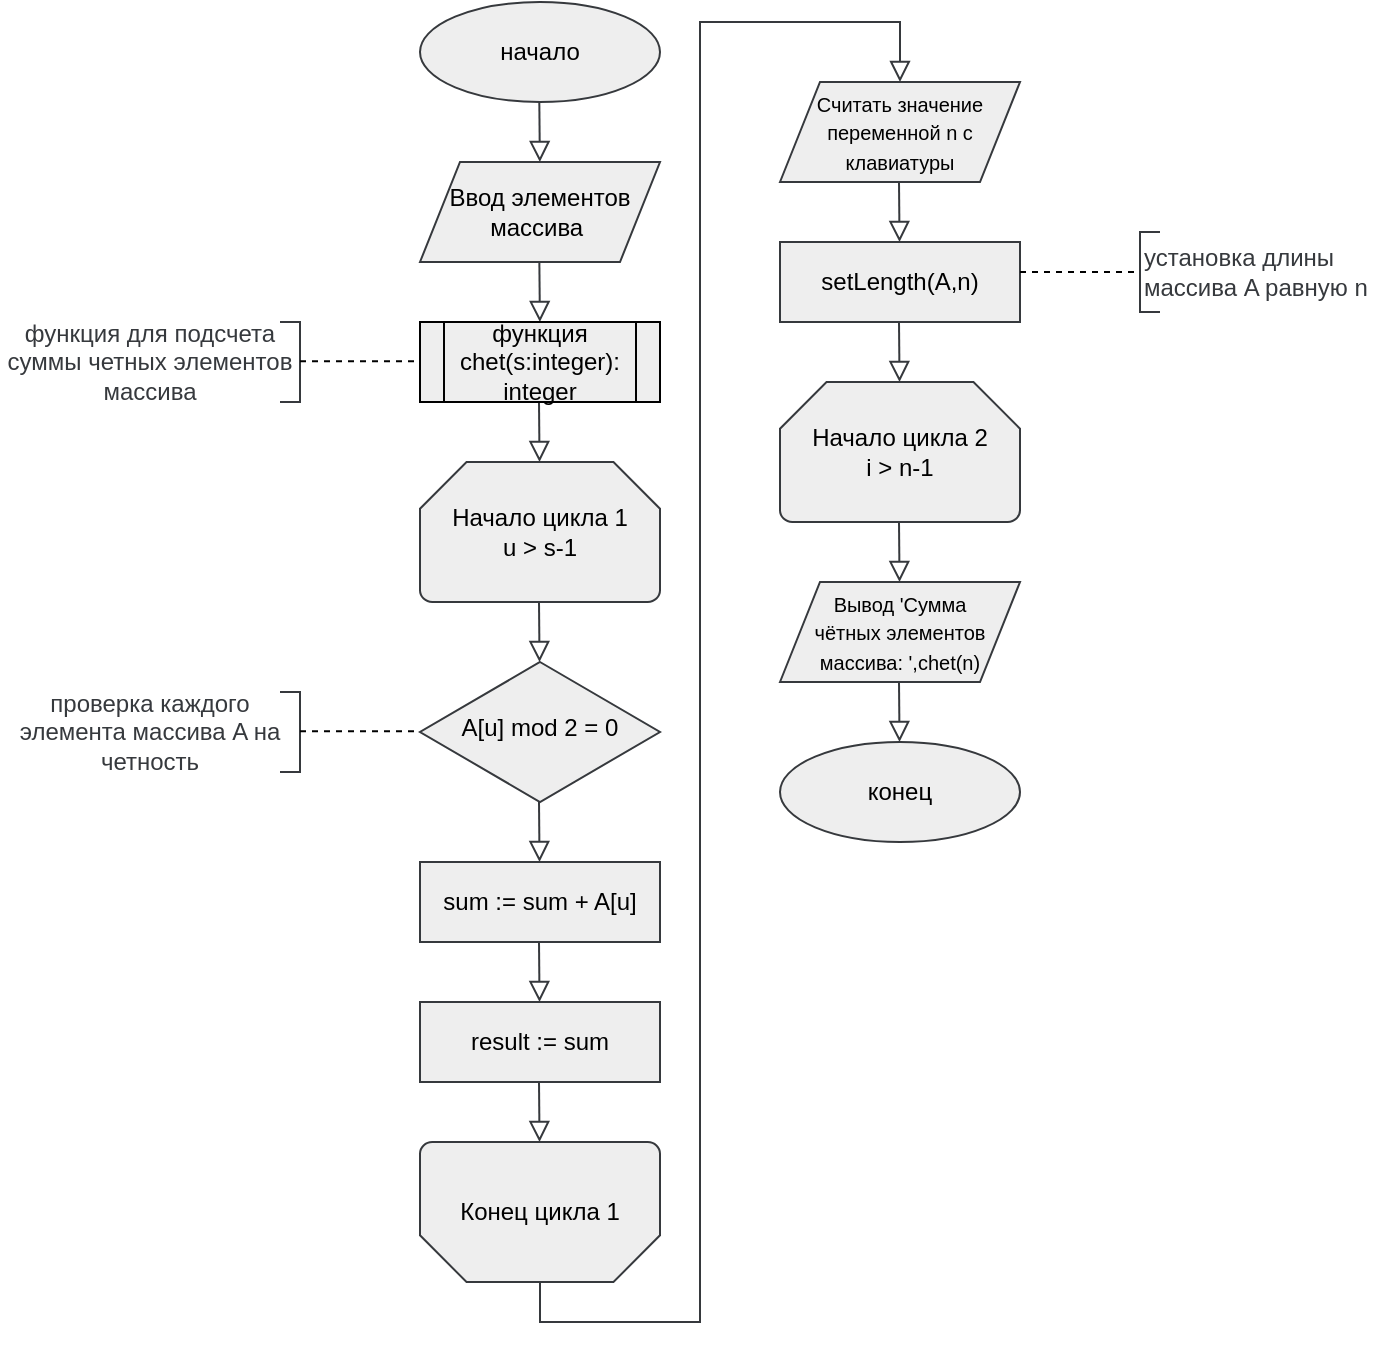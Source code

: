 <mxfile version="22.1.2" type="device">
  <diagram id="C5RBs43oDa-KdzZeNtuy" name="Page-1">
    <mxGraphModel dx="2175" dy="613" grid="1" gridSize="10" guides="1" tooltips="1" connect="1" arrows="1" fold="1" page="1" pageScale="1" pageWidth="827" pageHeight="1169" background="none" math="0" shadow="0">
      <root>
        <mxCell id="WIyWlLk6GJQsqaUBKTNV-0" />
        <mxCell id="WIyWlLk6GJQsqaUBKTNV-1" parent="WIyWlLk6GJQsqaUBKTNV-0" />
        <mxCell id="O6kwRCL_06sW0Yhjf2Mc-2" value="начало" style="ellipse;whiteSpace=wrap;html=1;strokeColor=#36393d;fillColor=#eeeeee;fontColor=#000000;" parent="WIyWlLk6GJQsqaUBKTNV-1" vertex="1">
          <mxGeometry x="-620" y="40" width="120" height="50" as="geometry" />
        </mxCell>
        <mxCell id="CJra_WSzJUt3smpGOyG3-4" value="Начало цикла 1&lt;br&gt;u &amp;gt; s-1" style="strokeWidth=1;html=1;shape=mxgraph.flowchart.loop_limit;whiteSpace=wrap;strokeColor=#36393d;fillColor=#eeeeee;fontColor=#000000;" parent="WIyWlLk6GJQsqaUBKTNV-1" vertex="1">
          <mxGeometry x="-620" y="270" width="120" height="70" as="geometry" />
        </mxCell>
        <mxCell id="CJra_WSzJUt3smpGOyG3-8" value="Ввод элементов&lt;br&gt;массива&amp;nbsp;" style="shape=parallelogram;perimeter=parallelogramPerimeter;whiteSpace=wrap;html=1;fixedSize=1;strokeColor=#36393d;fillColor=#eeeeee;fontColor=#000000;" parent="WIyWlLk6GJQsqaUBKTNV-1" vertex="1">
          <mxGeometry x="-620" y="120" width="120" height="50" as="geometry" />
        </mxCell>
        <mxCell id="CJra_WSzJUt3smpGOyG3-32" value="" style="rounded=0;html=1;jettySize=auto;orthogonalLoop=1;fontSize=11;endArrow=block;endFill=0;endSize=8;strokeWidth=1;shadow=0;labelBackgroundColor=none;edgeStyle=orthogonalEdgeStyle;strokeColor=#36393d;fillColor=#eeeeee;fontColor=#000000;" parent="WIyWlLk6GJQsqaUBKTNV-1" edge="1">
          <mxGeometry relative="1" as="geometry">
            <mxPoint x="-560.34" y="90" as="sourcePoint" />
            <mxPoint x="-560.07" y="120" as="targetPoint" />
          </mxGeometry>
        </mxCell>
        <mxCell id="CJra_WSzJUt3smpGOyG3-35" value="" style="rounded=0;html=1;jettySize=auto;orthogonalLoop=1;fontSize=11;endArrow=block;endFill=0;endSize=8;strokeWidth=1;shadow=0;labelBackgroundColor=none;edgeStyle=orthogonalEdgeStyle;strokeColor=#36393d;fillColor=#eeeeee;fontColor=#000000;" parent="WIyWlLk6GJQsqaUBKTNV-1" edge="1">
          <mxGeometry relative="1" as="geometry">
            <mxPoint x="-560.32" y="170" as="sourcePoint" />
            <mxPoint x="-560.05" y="200" as="targetPoint" />
          </mxGeometry>
        </mxCell>
        <mxCell id="Kg9K-jLbq-SvP9runcIR-1" value="" style="rounded=0;html=1;jettySize=auto;orthogonalLoop=1;fontSize=11;endArrow=block;endFill=0;endSize=8;strokeWidth=1;shadow=0;labelBackgroundColor=none;edgeStyle=orthogonalEdgeStyle;strokeColor=#36393d;fillColor=#eeeeee;fontColor=#000000;" parent="WIyWlLk6GJQsqaUBKTNV-1" edge="1">
          <mxGeometry relative="1" as="geometry">
            <mxPoint x="-560.5" y="240" as="sourcePoint" />
            <mxPoint x="-560.23" y="270" as="targetPoint" />
          </mxGeometry>
        </mxCell>
        <mxCell id="Kg9K-jLbq-SvP9runcIR-3" value="" style="rounded=0;html=1;jettySize=auto;orthogonalLoop=1;fontSize=11;endArrow=block;endFill=0;endSize=8;strokeWidth=1;shadow=0;labelBackgroundColor=none;edgeStyle=orthogonalEdgeStyle;strokeColor=#36393d;fillColor=#eeeeee;fontColor=#000000;" parent="WIyWlLk6GJQsqaUBKTNV-1" edge="1">
          <mxGeometry relative="1" as="geometry">
            <mxPoint x="-560.5" y="340" as="sourcePoint" />
            <mxPoint x="-560.23" y="370" as="targetPoint" />
          </mxGeometry>
        </mxCell>
        <mxCell id="Kg9K-jLbq-SvP9runcIR-16" value="Конец цикла 1" style="strokeWidth=1;html=1;shape=mxgraph.flowchart.loop_limit;whiteSpace=wrap;strokeColor=#36393d;fillColor=#eeeeee;fontColor=#000000;direction=west;" parent="WIyWlLk6GJQsqaUBKTNV-1" vertex="1">
          <mxGeometry x="-620" y="610" width="120" height="70" as="geometry" />
        </mxCell>
        <mxCell id="Kg9K-jLbq-SvP9runcIR-18" value="конец" style="ellipse;whiteSpace=wrap;html=1;strokeColor=#36393d;fillColor=#eeeeee;fontColor=#000000;" parent="WIyWlLk6GJQsqaUBKTNV-1" vertex="1">
          <mxGeometry x="-440" y="410" width="120" height="50" as="geometry" />
        </mxCell>
        <mxCell id="SMtHybRJAJT8ehfguQuV-1" value="&lt;div&gt;&lt;font style=&quot;font-size: 12px;&quot;&gt;setLength(A,n)&lt;/font&gt;&lt;/div&gt;" style="rounded=0;whiteSpace=wrap;html=1;strokeColor=#36393d;fillColor=#eeeeee;fontColor=#000000;" parent="WIyWlLk6GJQsqaUBKTNV-1" vertex="1">
          <mxGeometry x="-440" y="160" width="120" height="40" as="geometry" />
        </mxCell>
        <mxCell id="SMtHybRJAJT8ehfguQuV-19" value="&lt;font style=&quot;font-size: 10px;&quot;&gt;Вывод&amp;nbsp;&#39;Сумма &lt;br&gt;чётных элементов массива: &#39;,chet(n)&lt;/font&gt;" style="shape=parallelogram;perimeter=parallelogramPerimeter;whiteSpace=wrap;html=1;fixedSize=1;strokeColor=#36393d;fillColor=#eeeeee;fontColor=#000000;" parent="WIyWlLk6GJQsqaUBKTNV-1" vertex="1">
          <mxGeometry x="-440" y="330" width="120" height="50" as="geometry" />
        </mxCell>
        <mxCell id="2xioK6IHDwXSdCJLh5u1-2" value="" style="rounded=0;html=1;jettySize=auto;orthogonalLoop=1;fontSize=11;endArrow=block;endFill=0;endSize=8;strokeWidth=1;shadow=0;labelBackgroundColor=none;edgeStyle=orthogonalEdgeStyle;strokeColor=#36393d;fillColor=#eeeeee;fontColor=#000000;" parent="WIyWlLk6GJQsqaUBKTNV-1" edge="1">
          <mxGeometry relative="1" as="geometry">
            <mxPoint x="-560.5" y="580" as="sourcePoint" />
            <mxPoint x="-560.23" y="610" as="targetPoint" />
          </mxGeometry>
        </mxCell>
        <mxCell id="2xioK6IHDwXSdCJLh5u1-5" value="" style="rounded=0;html=1;jettySize=auto;orthogonalLoop=1;fontSize=11;endArrow=block;endFill=0;endSize=8;strokeWidth=1;shadow=0;labelBackgroundColor=none;edgeStyle=orthogonalEdgeStyle;strokeColor=#36393d;fillColor=#eeeeee;fontColor=#000000;exitX=0.5;exitY=0;exitDx=0;exitDy=0;exitPerimeter=0;" parent="WIyWlLk6GJQsqaUBKTNV-1" edge="1" source="Kg9K-jLbq-SvP9runcIR-16">
          <mxGeometry relative="1" as="geometry">
            <mxPoint x="-560.5" y="760" as="sourcePoint" />
            <mxPoint x="-380" y="80" as="targetPoint" />
            <Array as="points">
              <mxPoint x="-560" y="700" />
              <mxPoint x="-480" y="700" />
              <mxPoint x="-480" y="50" />
              <mxPoint x="-380" y="50" />
            </Array>
          </mxGeometry>
        </mxCell>
        <mxCell id="2xioK6IHDwXSdCJLh5u1-9" value="" style="rounded=0;html=1;jettySize=auto;orthogonalLoop=1;fontSize=11;endArrow=block;endFill=0;endSize=8;strokeWidth=1;shadow=0;labelBackgroundColor=none;edgeStyle=orthogonalEdgeStyle;strokeColor=#36393d;fillColor=#eeeeee;fontColor=#000000;" parent="WIyWlLk6GJQsqaUBKTNV-1" edge="1">
          <mxGeometry relative="1" as="geometry">
            <mxPoint x="-380.5" y="130" as="sourcePoint" />
            <mxPoint x="-380.23" y="160" as="targetPoint" />
          </mxGeometry>
        </mxCell>
        <mxCell id="2xioK6IHDwXSdCJLh5u1-16" value="" style="rounded=0;html=1;jettySize=auto;orthogonalLoop=1;fontSize=11;endArrow=block;endFill=0;endSize=8;strokeWidth=1;shadow=0;labelBackgroundColor=none;edgeStyle=orthogonalEdgeStyle;strokeColor=#36393d;fillColor=#eeeeee;fontColor=#000000;" parent="WIyWlLk6GJQsqaUBKTNV-1" edge="1">
          <mxGeometry relative="1" as="geometry">
            <mxPoint x="-380.5" y="200" as="sourcePoint" />
            <mxPoint x="-380.23" y="230" as="targetPoint" />
          </mxGeometry>
        </mxCell>
        <mxCell id="igNxfUoESS7doEl0TZz6-0" value="функция&lt;br&gt;chet(s:integer):&lt;br&gt;integer" style="shape=process;whiteSpace=wrap;html=1;backgroundOutline=1;fillColor=#eeeeee;" parent="WIyWlLk6GJQsqaUBKTNV-1" vertex="1">
          <mxGeometry x="-620" y="200" width="120" height="40" as="geometry" />
        </mxCell>
        <mxCell id="pQWmkz21Sc7zjETpaTld-0" value="sum := sum + A[u]" style="rounded=0;whiteSpace=wrap;html=1;strokeColor=#36393d;fillColor=#eeeeee;fontColor=#000000;" parent="WIyWlLk6GJQsqaUBKTNV-1" vertex="1">
          <mxGeometry x="-620" y="470" width="120" height="40" as="geometry" />
        </mxCell>
        <mxCell id="pQWmkz21Sc7zjETpaTld-1" value="&lt;div&gt;result := sum&lt;br&gt;&lt;/div&gt;" style="rounded=0;whiteSpace=wrap;html=1;strokeColor=#36393d;fillColor=#eeeeee;fontColor=#000000;" parent="WIyWlLk6GJQsqaUBKTNV-1" vertex="1">
          <mxGeometry x="-620" y="540" width="120" height="40" as="geometry" />
        </mxCell>
        <mxCell id="pQWmkz21Sc7zjETpaTld-2" value="" style="rounded=0;html=1;jettySize=auto;orthogonalLoop=1;fontSize=11;endArrow=block;endFill=0;endSize=8;strokeWidth=1;shadow=0;labelBackgroundColor=none;edgeStyle=orthogonalEdgeStyle;strokeColor=#36393d;fillColor=#eeeeee;fontColor=#000000;" parent="WIyWlLk6GJQsqaUBKTNV-1" edge="1">
          <mxGeometry relative="1" as="geometry">
            <mxPoint x="-560.5" y="440" as="sourcePoint" />
            <mxPoint x="-560.23" y="470" as="targetPoint" />
          </mxGeometry>
        </mxCell>
        <mxCell id="pQWmkz21Sc7zjETpaTld-4" value="" style="rounded=0;html=1;jettySize=auto;orthogonalLoop=1;fontSize=11;endArrow=block;endFill=0;endSize=8;strokeWidth=1;shadow=0;labelBackgroundColor=none;edgeStyle=orthogonalEdgeStyle;strokeColor=#36393d;fillColor=#eeeeee;fontColor=#000000;" parent="WIyWlLk6GJQsqaUBKTNV-1" edge="1">
          <mxGeometry relative="1" as="geometry">
            <mxPoint x="-560.5" y="510" as="sourcePoint" />
            <mxPoint x="-560.23" y="540" as="targetPoint" />
          </mxGeometry>
        </mxCell>
        <mxCell id="pQWmkz21Sc7zjETpaTld-5" value="" style="strokeWidth=1;html=1;shape=mxgraph.flowchart.annotation_1;align=left;pointerEvents=1;direction=east;strokeColor=#36393d;rotation=-180;" parent="WIyWlLk6GJQsqaUBKTNV-1" vertex="1">
          <mxGeometry x="-690" y="200" width="10" height="40" as="geometry" />
        </mxCell>
        <mxCell id="pQWmkz21Sc7zjETpaTld-6" value="функция&amp;nbsp;для подсчета суммы четных элементов массива" style="text;html=1;strokeColor=none;fillColor=none;align=center;verticalAlign=middle;whiteSpace=wrap;rounded=0;fontColor=#36393d;" parent="WIyWlLk6GJQsqaUBKTNV-1" vertex="1">
          <mxGeometry x="-830" y="205" width="150" height="30" as="geometry" />
        </mxCell>
        <mxCell id="pQWmkz21Sc7zjETpaTld-7" value="" style="endArrow=none;dashed=1;html=1;rounded=0;exitX=1;exitY=0.5;exitDx=0;exitDy=0;entryX=0;entryY=0.5;entryDx=0;entryDy=0;" parent="WIyWlLk6GJQsqaUBKTNV-1" edge="1">
          <mxGeometry width="50" height="50" relative="1" as="geometry">
            <mxPoint x="-680" y="219.6" as="sourcePoint" />
            <mxPoint x="-620" y="219.6" as="targetPoint" />
            <Array as="points">
              <mxPoint x="-650" y="219.6" />
            </Array>
          </mxGeometry>
        </mxCell>
        <mxCell id="pQWmkz21Sc7zjETpaTld-8" value="" style="strokeWidth=1;html=1;shape=mxgraph.flowchart.annotation_1;align=left;pointerEvents=1;direction=east;strokeColor=#36393d;" parent="WIyWlLk6GJQsqaUBKTNV-1" vertex="1">
          <mxGeometry x="-260" y="155" width="10" height="40" as="geometry" />
        </mxCell>
        <mxCell id="pQWmkz21Sc7zjETpaTld-9" value="установка длины массива A равную n" style="text;html=1;strokeColor=none;fillColor=none;align=left;verticalAlign=middle;whiteSpace=wrap;rounded=0;fontColor=#36393d;" parent="WIyWlLk6GJQsqaUBKTNV-1" vertex="1">
          <mxGeometry x="-260" y="160" width="120" height="30" as="geometry" />
        </mxCell>
        <mxCell id="pQWmkz21Sc7zjETpaTld-10" value="" style="endArrow=none;dashed=1;html=1;rounded=0;exitX=1;exitY=0.5;exitDx=0;exitDy=0;entryX=0;entryY=0.5;entryDx=0;entryDy=0;" parent="WIyWlLk6GJQsqaUBKTNV-1" target="pQWmkz21Sc7zjETpaTld-9" edge="1">
          <mxGeometry width="50" height="50" relative="1" as="geometry">
            <mxPoint x="-320" y="175" as="sourcePoint" />
            <mxPoint x="-150" y="225" as="targetPoint" />
          </mxGeometry>
        </mxCell>
        <mxCell id="J6JxwyeTmuK8CFhQOKK1-1" value="&lt;font style=&quot;&quot;&gt;&lt;font style=&quot;font-size: 12px;&quot;&gt;A[u] mod 2 = 0&lt;/font&gt;&lt;br&gt;&lt;/font&gt;" style="rhombus;whiteSpace=wrap;html=1;shadow=0;fontFamily=Helvetica;fontSize=12;align=center;strokeWidth=1;spacing=6;spacingTop=-4;strokeColor=#36393d;fillColor=#eeeeee;fontColor=#000000;" parent="WIyWlLk6GJQsqaUBKTNV-1" vertex="1">
          <mxGeometry x="-620" y="370" width="120" height="70" as="geometry" />
        </mxCell>
        <mxCell id="J6JxwyeTmuK8CFhQOKK1-2" value="&lt;font style=&quot;font-size: 10px;&quot;&gt;Считать значение переменной n с клавиатуры&lt;/font&gt;" style="shape=parallelogram;perimeter=parallelogramPerimeter;whiteSpace=wrap;html=1;fixedSize=1;strokeColor=#36393d;fillColor=#eeeeee;fontColor=#000000;" parent="WIyWlLk6GJQsqaUBKTNV-1" vertex="1">
          <mxGeometry x="-440" y="80" width="120" height="50" as="geometry" />
        </mxCell>
        <mxCell id="J6JxwyeTmuK8CFhQOKK1-3" value="Начало цикла 2&lt;br&gt;i &amp;gt; n-1" style="strokeWidth=1;html=1;shape=mxgraph.flowchart.loop_limit;whiteSpace=wrap;strokeColor=#36393d;fillColor=#eeeeee;fontColor=#000000;" parent="WIyWlLk6GJQsqaUBKTNV-1" vertex="1">
          <mxGeometry x="-440" y="230" width="120" height="70" as="geometry" />
        </mxCell>
        <mxCell id="J6JxwyeTmuK8CFhQOKK1-6" value="" style="rounded=0;html=1;jettySize=auto;orthogonalLoop=1;fontSize=11;endArrow=block;endFill=0;endSize=8;strokeWidth=1;shadow=0;labelBackgroundColor=none;edgeStyle=orthogonalEdgeStyle;strokeColor=#36393d;fillColor=#eeeeee;fontColor=#000000;" parent="WIyWlLk6GJQsqaUBKTNV-1" edge="1">
          <mxGeometry relative="1" as="geometry">
            <mxPoint x="-380.5" y="300" as="sourcePoint" />
            <mxPoint x="-380.23" y="330" as="targetPoint" />
          </mxGeometry>
        </mxCell>
        <mxCell id="J6JxwyeTmuK8CFhQOKK1-7" value="" style="rounded=0;html=1;jettySize=auto;orthogonalLoop=1;fontSize=11;endArrow=block;endFill=0;endSize=8;strokeWidth=1;shadow=0;labelBackgroundColor=none;edgeStyle=orthogonalEdgeStyle;strokeColor=#36393d;fillColor=#eeeeee;fontColor=#000000;" parent="WIyWlLk6GJQsqaUBKTNV-1" edge="1">
          <mxGeometry relative="1" as="geometry">
            <mxPoint x="-380.5" y="380" as="sourcePoint" />
            <mxPoint x="-380.23" y="410" as="targetPoint" />
          </mxGeometry>
        </mxCell>
        <mxCell id="ucWm4f9D9lHyU7OH9ncX-0" value="" style="strokeWidth=1;html=1;shape=mxgraph.flowchart.annotation_1;align=left;pointerEvents=1;direction=east;strokeColor=#36393d;rotation=-180;" vertex="1" parent="WIyWlLk6GJQsqaUBKTNV-1">
          <mxGeometry x="-690" y="385" width="10" height="40" as="geometry" />
        </mxCell>
        <mxCell id="ucWm4f9D9lHyU7OH9ncX-1" value="проверка каждого элемента массива A на четность" style="text;html=1;strokeColor=none;fillColor=none;align=center;verticalAlign=middle;whiteSpace=wrap;rounded=0;fontColor=#36393d;" vertex="1" parent="WIyWlLk6GJQsqaUBKTNV-1">
          <mxGeometry x="-830" y="390" width="150" height="30" as="geometry" />
        </mxCell>
        <mxCell id="ucWm4f9D9lHyU7OH9ncX-2" value="" style="endArrow=none;dashed=1;html=1;rounded=0;exitX=1;exitY=0.5;exitDx=0;exitDy=0;entryX=0;entryY=0.5;entryDx=0;entryDy=0;" edge="1" parent="WIyWlLk6GJQsqaUBKTNV-1">
          <mxGeometry width="50" height="50" relative="1" as="geometry">
            <mxPoint x="-680" y="404.6" as="sourcePoint" />
            <mxPoint x="-620" y="404.6" as="targetPoint" />
            <Array as="points">
              <mxPoint x="-650" y="404.6" />
            </Array>
          </mxGeometry>
        </mxCell>
      </root>
    </mxGraphModel>
  </diagram>
</mxfile>
